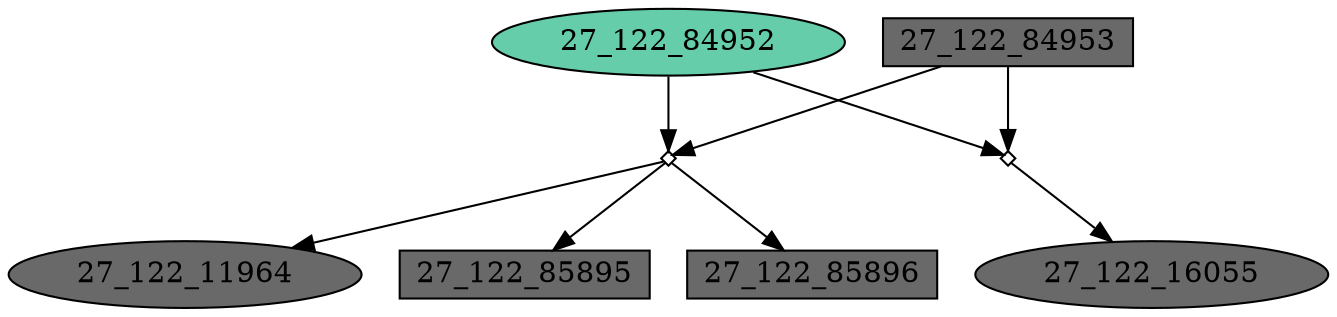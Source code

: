 digraph {
	"27_122_11964" [shape=box fillcolor=dimgrey fontcolor=black height=0.3 regular=0 shape=ellipse style=filled width=0.5]
	"27_122_84953x27_122_84952" -> "27_122_11964"
	"27_122_16055" [shape=box fillcolor=dimgrey fontcolor=black height=0.3 regular=0 shape=ellipse style=filled width=0.5]
	"27_122_84952x27_122_84953" -> "27_122_16055"
	"27_122_84952" [shape=box fillcolor=aquamarine3 fontcolor=black height=0.3 regular=0 shape=ellipse style=filled width=0.5]
	"27_122_84952" -> "27_122_84953x27_122_84952"
	"27_122_84952" -> "27_122_84952x27_122_84953"
	"27_122_84953" [shape=box fillcolor=dimgrey fontcolor=black height=0.3 regular=0 shape=box style=filled width=0.5]
	"27_122_84953" -> "27_122_84953x27_122_84952"
	"27_122_84953" -> "27_122_84952x27_122_84953"
	"27_122_85895" [shape=box fillcolor=dimgrey fontcolor=black height=0.3 regular=0 shape=box style=filled width=0.5]
	"27_122_84953x27_122_84952" -> "27_122_85895"
	"27_122_85896" [shape=box fillcolor=dimgrey fontcolor=black height=0.3 regular=0 shape=box style=filled width=0.5]
	"27_122_84953x27_122_84952" -> "27_122_85896"
	"27_122_84952x27_122_84953" [label="" height=.1 shape=diamond width=.1]
	"27_122_84953x27_122_84952" [label="" height=.1 shape=diamond width=.1]
}
